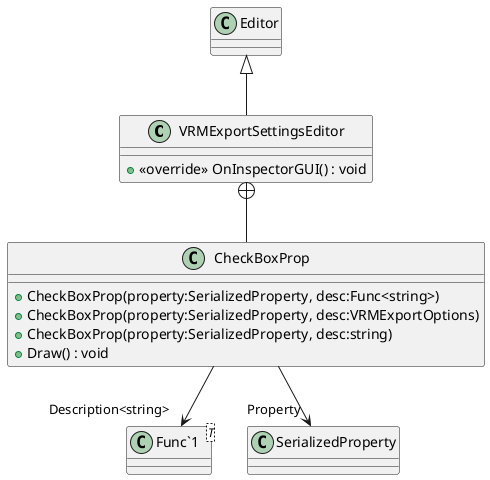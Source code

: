 @startuml
class VRMExportSettingsEditor {
    + <<override>> OnInspectorGUI() : void
}
class CheckBoxProp {
    + CheckBoxProp(property:SerializedProperty, desc:Func<string>)
    + CheckBoxProp(property:SerializedProperty, desc:VRMExportOptions)
    + CheckBoxProp(property:SerializedProperty, desc:string)
    + Draw() : void
}
class "Func`1"<T> {
}
Editor <|-- VRMExportSettingsEditor
VRMExportSettingsEditor +-- CheckBoxProp
CheckBoxProp --> "Property" SerializedProperty
CheckBoxProp --> "Description<string>" "Func`1"
@enduml
